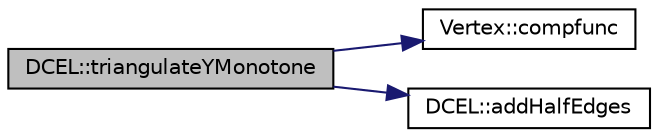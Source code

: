 digraph "DCEL::triangulateYMonotone"
{
  edge [fontname="Helvetica",fontsize="10",labelfontname="Helvetica",labelfontsize="10"];
  node [fontname="Helvetica",fontsize="10",shape=record];
  rankdir="LR";
  Node28 [label="DCEL::triangulateYMonotone",height=0.2,width=0.4,color="black", fillcolor="grey75", style="filled", fontcolor="black"];
  Node28 -> Node29 [color="midnightblue",fontsize="10",style="solid",fontname="Helvetica"];
  Node29 [label="Vertex::compfunc",height=0.2,width=0.4,color="black", fillcolor="white", style="filled",URL="$d0/d72/class_vertex.html#ab11e35929607bb7c122e27a53b9bd068"];
  Node28 -> Node30 [color="midnightblue",fontsize="10",style="solid",fontname="Helvetica"];
  Node30 [label="DCEL::addHalfEdges",height=0.2,width=0.4,color="black", fillcolor="white", style="filled",URL="$de/d20/class_d_c_e_l.html#af84548966a21d3101185304562104a2c"];
}
